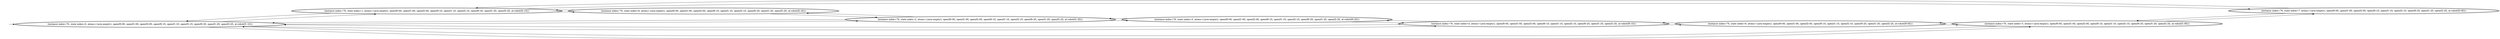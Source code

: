 digraph {
rankdir="LR"
s0[peripheries=2,label="(instance index=76, state index=0, atoms={arm-empty(), open(f0-0f), open(f1-0f), open(f2-0f), open(f0-1f), open(f1-1f), open(f2-1f), open(f0-2f), open(f1-2f), open(f2-2f), at-robot(f1-1f)})"]
s1[peripheries=2,label="(instance index=76, state index=1, atoms={arm-empty(), open(f0-0f), open(f1-0f), open(f2-0f), open(f0-1f), open(f1-1f), open(f2-1f), open(f0-2f), open(f1-2f), open(f2-2f), at-robot(f2-1f)})"]
s2[peripheries=2,label="(instance index=76, state index=2, atoms={arm-empty(), open(f0-0f), open(f1-0f), open(f2-0f), open(f0-1f), open(f1-1f), open(f2-1f), open(f0-2f), open(f1-2f), open(f2-2f), at-robot(f1-2f)})"]
s3[peripheries=2,label="(instance index=76, state index=3, atoms={arm-empty(), open(f0-0f), open(f1-0f), open(f2-0f), open(f0-1f), open(f1-1f), open(f2-1f), open(f0-2f), open(f1-2f), open(f2-2f), at-robot(f1-0f)})"]
s4[peripheries=2,label="(instance index=76, state index=4, atoms={arm-empty(), open(f0-0f), open(f1-0f), open(f2-0f), open(f0-1f), open(f1-1f), open(f2-1f), open(f0-2f), open(f1-2f), open(f2-2f), at-robot(f0-1f)})"]
s5[peripheries=2,label="(instance index=76, state index=5, atoms={arm-empty(), open(f0-0f), open(f1-0f), open(f2-0f), open(f0-1f), open(f1-1f), open(f2-1f), open(f0-2f), open(f1-2f), open(f2-2f), at-robot(f0-2f)})"]
s6[peripheries=2,label="(instance index=76, state index=6, atoms={arm-empty(), open(f0-0f), open(f1-0f), open(f2-0f), open(f0-1f), open(f1-1f), open(f2-1f), open(f0-2f), open(f1-2f), open(f2-2f), at-robot(f0-0f)})"]
s7[peripheries=2,label="(instance index=76, state index=7, atoms={arm-empty(), open(f0-0f), open(f1-0f), open(f2-0f), open(f0-1f), open(f1-1f), open(f2-1f), open(f0-2f), open(f1-2f), open(f2-2f), at-robot(f2-0f)})"]
s8[peripheries=2,label="(instance index=76, state index=8, atoms={arm-empty(), open(f0-0f), open(f1-0f), open(f2-0f), open(f0-1f), open(f1-1f), open(f2-1f), open(f0-2f), open(f1-2f), open(f2-2f), at-robot(f2-2f)})"]
Dangling [ label = "", style = invis ]
{ rank = same; Dangling }
Dangling -> s0
{ rank = same; s0}
{
s0->s4
s0->s3
s0->s2
s0->s1
s1->s7
s1->s0
s1->s8
s2->s0
s2->s5
s2->s8
s3->s7
s3->s6
s3->s0
s4->s5
s4->s6
s4->s0
s5->s4
s5->s2
s6->s4
s6->s3
s7->s3
s7->s1
s8->s2
s8->s1
}
}
